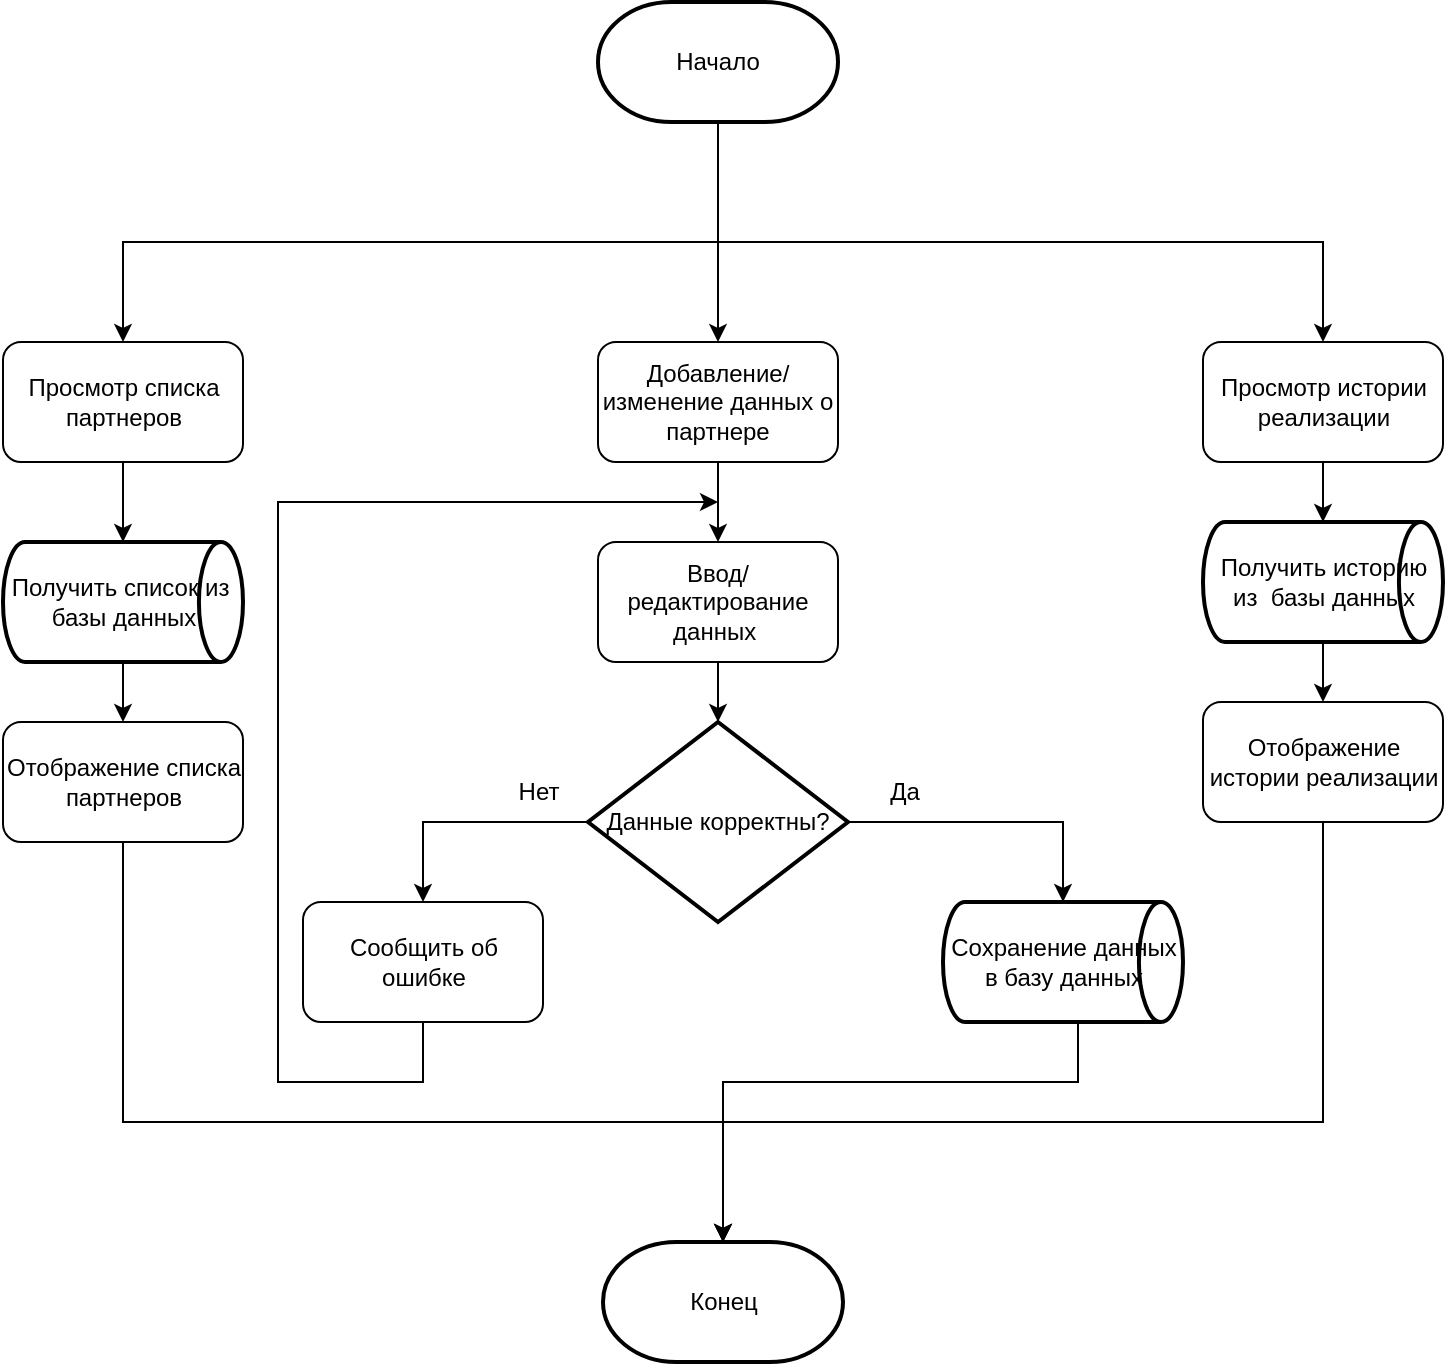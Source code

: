 <mxfile version="27.0.8">
  <diagram name="Страница — 1" id="tHike7z3TdAiw2PUhLNp">
    <mxGraphModel dx="1198" dy="825" grid="1" gridSize="10" guides="1" tooltips="1" connect="1" arrows="1" fold="1" page="1" pageScale="1" pageWidth="827" pageHeight="1169" math="0" shadow="0">
      <root>
        <mxCell id="0" />
        <mxCell id="1" parent="0" />
        <mxCell id="_tgOcBiXAAT9GJgYieJk-14" style="edgeStyle=orthogonalEdgeStyle;rounded=0;orthogonalLoop=1;jettySize=auto;html=1;entryX=0.5;entryY=0;entryDx=0;entryDy=0;exitX=0.5;exitY=1;exitDx=0;exitDy=0;exitPerimeter=0;" edge="1" parent="1" source="_tgOcBiXAAT9GJgYieJk-1" target="_tgOcBiXAAT9GJgYieJk-3">
          <mxGeometry relative="1" as="geometry">
            <Array as="points">
              <mxPoint x="420" y="150" />
              <mxPoint x="123" y="150" />
            </Array>
          </mxGeometry>
        </mxCell>
        <mxCell id="_tgOcBiXAAT9GJgYieJk-15" style="edgeStyle=orthogonalEdgeStyle;rounded=0;orthogonalLoop=1;jettySize=auto;html=1;entryX=0.5;entryY=0;entryDx=0;entryDy=0;" edge="1" parent="1" source="_tgOcBiXAAT9GJgYieJk-1" target="_tgOcBiXAAT9GJgYieJk-4">
          <mxGeometry relative="1" as="geometry" />
        </mxCell>
        <mxCell id="_tgOcBiXAAT9GJgYieJk-16" style="edgeStyle=orthogonalEdgeStyle;rounded=0;orthogonalLoop=1;jettySize=auto;html=1;entryX=0.5;entryY=0;entryDx=0;entryDy=0;" edge="1" parent="1" source="_tgOcBiXAAT9GJgYieJk-1" target="_tgOcBiXAAT9GJgYieJk-9">
          <mxGeometry relative="1" as="geometry">
            <Array as="points">
              <mxPoint x="420" y="150" />
              <mxPoint x="723" y="150" />
            </Array>
          </mxGeometry>
        </mxCell>
        <mxCell id="_tgOcBiXAAT9GJgYieJk-1" value="Начало" style="strokeWidth=2;html=1;shape=mxgraph.flowchart.terminator;whiteSpace=wrap;" vertex="1" parent="1">
          <mxGeometry x="360" y="30" width="120" height="60" as="geometry" />
        </mxCell>
        <mxCell id="_tgOcBiXAAT9GJgYieJk-2" value="Конец" style="strokeWidth=2;html=1;shape=mxgraph.flowchart.terminator;whiteSpace=wrap;" vertex="1" parent="1">
          <mxGeometry x="362.5" y="650" width="120" height="60" as="geometry" />
        </mxCell>
        <mxCell id="_tgOcBiXAAT9GJgYieJk-3" value="Просмотр списка партнеров" style="rounded=1;whiteSpace=wrap;html=1;" vertex="1" parent="1">
          <mxGeometry x="62.5" y="200" width="120" height="60" as="geometry" />
        </mxCell>
        <mxCell id="_tgOcBiXAAT9GJgYieJk-19" style="edgeStyle=orthogonalEdgeStyle;rounded=0;orthogonalLoop=1;jettySize=auto;html=1;entryX=0.5;entryY=0;entryDx=0;entryDy=0;" edge="1" parent="1" source="_tgOcBiXAAT9GJgYieJk-4" target="_tgOcBiXAAT9GJgYieJk-7">
          <mxGeometry relative="1" as="geometry" />
        </mxCell>
        <mxCell id="_tgOcBiXAAT9GJgYieJk-4" value="Добавление/изменение данных о партнере" style="rounded=1;whiteSpace=wrap;html=1;" vertex="1" parent="1">
          <mxGeometry x="360" y="200" width="120" height="60" as="geometry" />
        </mxCell>
        <mxCell id="_tgOcBiXAAT9GJgYieJk-18" style="edgeStyle=orthogonalEdgeStyle;rounded=0;orthogonalLoop=1;jettySize=auto;html=1;entryX=0.5;entryY=0;entryDx=0;entryDy=0;" edge="1" parent="1" source="_tgOcBiXAAT9GJgYieJk-5" target="_tgOcBiXAAT9GJgYieJk-6">
          <mxGeometry relative="1" as="geometry" />
        </mxCell>
        <mxCell id="_tgOcBiXAAT9GJgYieJk-5" value="Получить список из&amp;nbsp; базы данных" style="strokeWidth=2;html=1;shape=mxgraph.flowchart.direct_data;whiteSpace=wrap;" vertex="1" parent="1">
          <mxGeometry x="62.5" y="300" width="120" height="60" as="geometry" />
        </mxCell>
        <mxCell id="_tgOcBiXAAT9GJgYieJk-6" value="Отображение списка партнеров" style="rounded=1;whiteSpace=wrap;html=1;" vertex="1" parent="1">
          <mxGeometry x="62.5" y="390" width="120" height="60" as="geometry" />
        </mxCell>
        <mxCell id="_tgOcBiXAAT9GJgYieJk-7" value="Ввод/редактирование данных&amp;nbsp;" style="rounded=1;whiteSpace=wrap;html=1;" vertex="1" parent="1">
          <mxGeometry x="360" y="300" width="120" height="60" as="geometry" />
        </mxCell>
        <mxCell id="_tgOcBiXAAT9GJgYieJk-22" style="edgeStyle=orthogonalEdgeStyle;rounded=0;orthogonalLoop=1;jettySize=auto;html=1;entryX=0.5;entryY=0;entryDx=0;entryDy=0;" edge="1" parent="1" source="_tgOcBiXAAT9GJgYieJk-8" target="_tgOcBiXAAT9GJgYieJk-10">
          <mxGeometry relative="1" as="geometry" />
        </mxCell>
        <mxCell id="_tgOcBiXAAT9GJgYieJk-8" value="Данные корректны?" style="strokeWidth=2;html=1;shape=mxgraph.flowchart.decision;whiteSpace=wrap;" vertex="1" parent="1">
          <mxGeometry x="355" y="390" width="130" height="100" as="geometry" />
        </mxCell>
        <mxCell id="_tgOcBiXAAT9GJgYieJk-27" style="edgeStyle=orthogonalEdgeStyle;rounded=0;orthogonalLoop=1;jettySize=auto;html=1;" edge="1" parent="1" source="_tgOcBiXAAT9GJgYieJk-9" target="_tgOcBiXAAT9GJgYieJk-12">
          <mxGeometry relative="1" as="geometry" />
        </mxCell>
        <mxCell id="_tgOcBiXAAT9GJgYieJk-9" value="Просмотр истории реализации" style="rounded=1;whiteSpace=wrap;html=1;" vertex="1" parent="1">
          <mxGeometry x="662.5" y="200" width="120" height="60" as="geometry" />
        </mxCell>
        <mxCell id="_tgOcBiXAAT9GJgYieJk-24" style="edgeStyle=orthogonalEdgeStyle;rounded=0;orthogonalLoop=1;jettySize=auto;html=1;" edge="1" parent="1" source="_tgOcBiXAAT9GJgYieJk-10">
          <mxGeometry relative="1" as="geometry">
            <mxPoint x="420" y="280" as="targetPoint" />
            <Array as="points">
              <mxPoint x="272" y="570" />
              <mxPoint x="200" y="570" />
              <mxPoint x="200" y="280" />
            </Array>
          </mxGeometry>
        </mxCell>
        <mxCell id="_tgOcBiXAAT9GJgYieJk-10" value="Сообщить об ошибке" style="rounded=1;whiteSpace=wrap;html=1;" vertex="1" parent="1">
          <mxGeometry x="212.5" y="480" width="120" height="60" as="geometry" />
        </mxCell>
        <mxCell id="_tgOcBiXAAT9GJgYieJk-11" value="Сохранение данных в базу данных" style="strokeWidth=2;html=1;shape=mxgraph.flowchart.direct_data;whiteSpace=wrap;" vertex="1" parent="1">
          <mxGeometry x="532.5" y="480" width="120" height="60" as="geometry" />
        </mxCell>
        <mxCell id="_tgOcBiXAAT9GJgYieJk-28" style="edgeStyle=orthogonalEdgeStyle;rounded=0;orthogonalLoop=1;jettySize=auto;html=1;" edge="1" parent="1" source="_tgOcBiXAAT9GJgYieJk-12" target="_tgOcBiXAAT9GJgYieJk-13">
          <mxGeometry relative="1" as="geometry" />
        </mxCell>
        <mxCell id="_tgOcBiXAAT9GJgYieJk-12" value="Получить историю из&amp;nbsp; базы данных" style="strokeWidth=2;html=1;shape=mxgraph.flowchart.direct_data;whiteSpace=wrap;" vertex="1" parent="1">
          <mxGeometry x="662.5" y="290" width="120" height="60" as="geometry" />
        </mxCell>
        <mxCell id="_tgOcBiXAAT9GJgYieJk-13" value="Отображение истории реализации" style="rounded=1;whiteSpace=wrap;html=1;" vertex="1" parent="1">
          <mxGeometry x="662.5" y="380" width="120" height="60" as="geometry" />
        </mxCell>
        <mxCell id="_tgOcBiXAAT9GJgYieJk-17" style="edgeStyle=orthogonalEdgeStyle;rounded=0;orthogonalLoop=1;jettySize=auto;html=1;entryX=0.5;entryY=0;entryDx=0;entryDy=0;entryPerimeter=0;" edge="1" parent="1" source="_tgOcBiXAAT9GJgYieJk-3" target="_tgOcBiXAAT9GJgYieJk-5">
          <mxGeometry relative="1" as="geometry" />
        </mxCell>
        <mxCell id="_tgOcBiXAAT9GJgYieJk-20" style="edgeStyle=orthogonalEdgeStyle;rounded=0;orthogonalLoop=1;jettySize=auto;html=1;entryX=0.5;entryY=0;entryDx=0;entryDy=0;entryPerimeter=0;" edge="1" parent="1" source="_tgOcBiXAAT9GJgYieJk-7" target="_tgOcBiXAAT9GJgYieJk-8">
          <mxGeometry relative="1" as="geometry" />
        </mxCell>
        <mxCell id="_tgOcBiXAAT9GJgYieJk-21" style="edgeStyle=orthogonalEdgeStyle;rounded=0;orthogonalLoop=1;jettySize=auto;html=1;entryX=0.5;entryY=0;entryDx=0;entryDy=0;entryPerimeter=0;" edge="1" parent="1" source="_tgOcBiXAAT9GJgYieJk-8" target="_tgOcBiXAAT9GJgYieJk-11">
          <mxGeometry relative="1" as="geometry" />
        </mxCell>
        <mxCell id="_tgOcBiXAAT9GJgYieJk-25" value="Нет" style="text;html=1;align=center;verticalAlign=middle;resizable=0;points=[];autosize=1;strokeColor=none;fillColor=none;" vertex="1" parent="1">
          <mxGeometry x="310" y="410" width="40" height="30" as="geometry" />
        </mxCell>
        <mxCell id="_tgOcBiXAAT9GJgYieJk-26" value="Да" style="text;html=1;align=center;verticalAlign=middle;resizable=0;points=[];autosize=1;strokeColor=none;fillColor=none;" vertex="1" parent="1">
          <mxGeometry x="492.5" y="410" width="40" height="30" as="geometry" />
        </mxCell>
        <mxCell id="_tgOcBiXAAT9GJgYieJk-29" style="edgeStyle=orthogonalEdgeStyle;rounded=0;orthogonalLoop=1;jettySize=auto;html=1;entryX=0.5;entryY=0;entryDx=0;entryDy=0;entryPerimeter=0;" edge="1" parent="1" source="_tgOcBiXAAT9GJgYieJk-6" target="_tgOcBiXAAT9GJgYieJk-2">
          <mxGeometry relative="1" as="geometry">
            <Array as="points">
              <mxPoint x="123" y="590" />
              <mxPoint x="423" y="590" />
            </Array>
          </mxGeometry>
        </mxCell>
        <mxCell id="_tgOcBiXAAT9GJgYieJk-30" style="edgeStyle=orthogonalEdgeStyle;rounded=0;orthogonalLoop=1;jettySize=auto;html=1;entryX=0.5;entryY=0;entryDx=0;entryDy=0;entryPerimeter=0;" edge="1" parent="1" source="_tgOcBiXAAT9GJgYieJk-13" target="_tgOcBiXAAT9GJgYieJk-2">
          <mxGeometry relative="1" as="geometry">
            <Array as="points">
              <mxPoint x="723" y="590" />
              <mxPoint x="423" y="590" />
            </Array>
          </mxGeometry>
        </mxCell>
        <mxCell id="_tgOcBiXAAT9GJgYieJk-31" style="edgeStyle=orthogonalEdgeStyle;rounded=0;orthogonalLoop=1;jettySize=auto;html=1;entryX=0.5;entryY=0;entryDx=0;entryDy=0;entryPerimeter=0;" edge="1" parent="1" source="_tgOcBiXAAT9GJgYieJk-11" target="_tgOcBiXAAT9GJgYieJk-2">
          <mxGeometry relative="1" as="geometry">
            <Array as="points">
              <mxPoint x="600" y="570" />
              <mxPoint x="423" y="570" />
            </Array>
          </mxGeometry>
        </mxCell>
      </root>
    </mxGraphModel>
  </diagram>
</mxfile>
